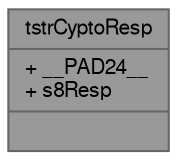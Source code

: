 digraph "tstrCyptoResp"
{
 // LATEX_PDF_SIZE
  bgcolor="transparent";
  edge [fontname=FreeSans,fontsize=10,labelfontname=FreeSans,labelfontsize=10];
  node [fontname=FreeSans,fontsize=10,shape=box,height=0.2,width=0.4];
  Node1 [shape=record,label="{tstrCyptoResp\n|+ __PAD24__\l+ s8Resp\l|}",height=0.2,width=0.4,color="gray40", fillcolor="grey60", style="filled", fontcolor="black",tooltip="crypto response"];
}
